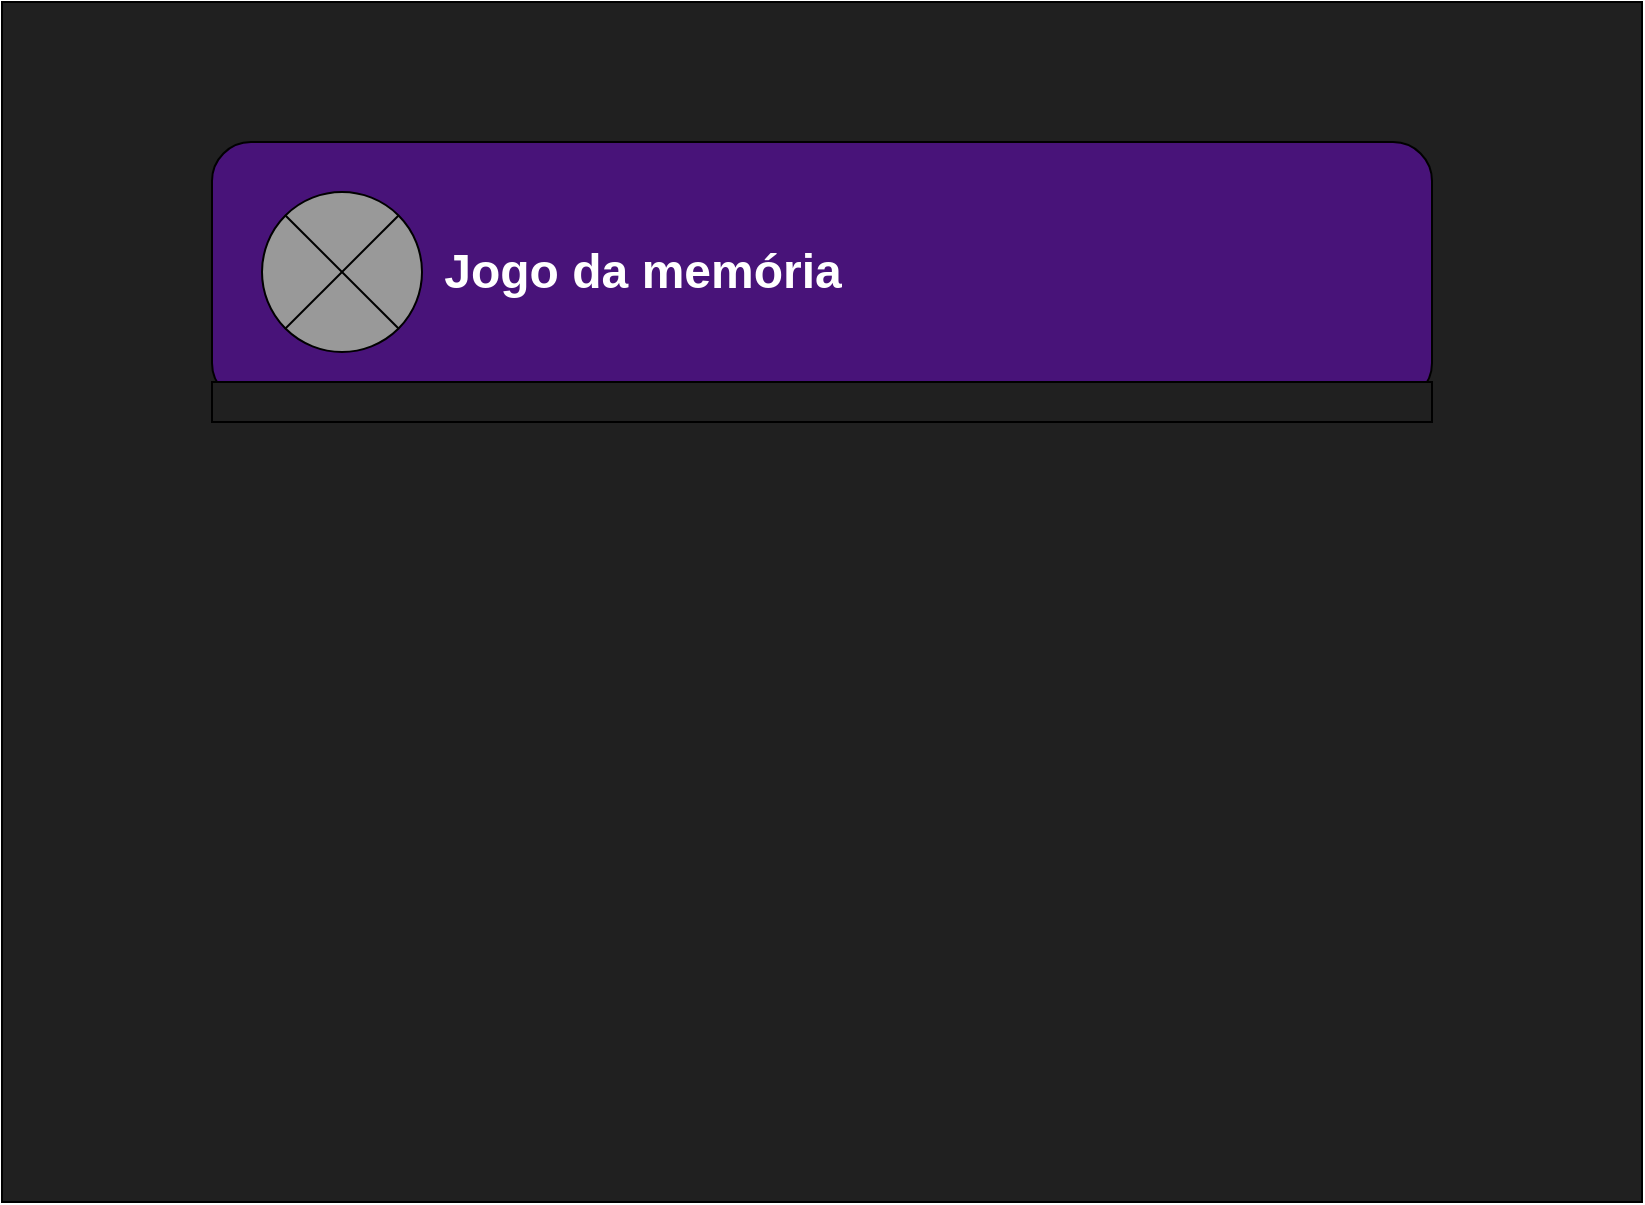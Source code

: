 <mxfile version="14.4.8" type="device"><diagram id="z-eRkV7lat7SG8ET_eY6" name="Page-1"><mxGraphModel dx="1021" dy="1698" grid="1" gridSize="10" guides="1" tooltips="1" connect="1" arrows="1" fold="1" page="1" pageScale="1" pageWidth="827" pageHeight="1169" math="0" shadow="0"><root><mxCell id="0"/><mxCell id="1" parent="0"/><mxCell id="QdVbsZReEMJgm4mUu6cu-1" value="" style="rounded=0;whiteSpace=wrap;html=1;fillColor=#202020;" vertex="1" parent="1"><mxGeometry x="70" y="-150" width="820" height="600" as="geometry"/></mxCell><mxCell id="QdVbsZReEMJgm4mUu6cu-3" value="" style="rounded=1;whiteSpace=wrap;html=1;fillColor=#481379;" vertex="1" parent="1"><mxGeometry x="175" y="-80" width="610" height="130" as="geometry"/></mxCell><mxCell id="QdVbsZReEMJgm4mUu6cu-5" value="" style="rounded=0;whiteSpace=wrap;html=1;fillColor=#202020;" vertex="1" parent="1"><mxGeometry x="175" y="40" width="610" height="20" as="geometry"/></mxCell><mxCell id="QdVbsZReEMJgm4mUu6cu-7" value="" style="shape=sumEllipse;perimeter=ellipsePerimeter;whiteSpace=wrap;html=1;backgroundOutline=1;fillColor=#999999;" vertex="1" parent="1"><mxGeometry x="200" y="-55" width="80" height="80" as="geometry"/></mxCell><mxCell id="QdVbsZReEMJgm4mUu6cu-8" value="&lt;font color=&quot;#ffffff&quot;&gt;Jogo da memória&lt;/font&gt;" style="text;strokeColor=none;fillColor=none;html=1;fontSize=24;fontStyle=1;verticalAlign=middle;align=center;" vertex="1" parent="1"><mxGeometry x="340" y="-35" width="100" height="40" as="geometry"/></mxCell></root></mxGraphModel></diagram></mxfile>